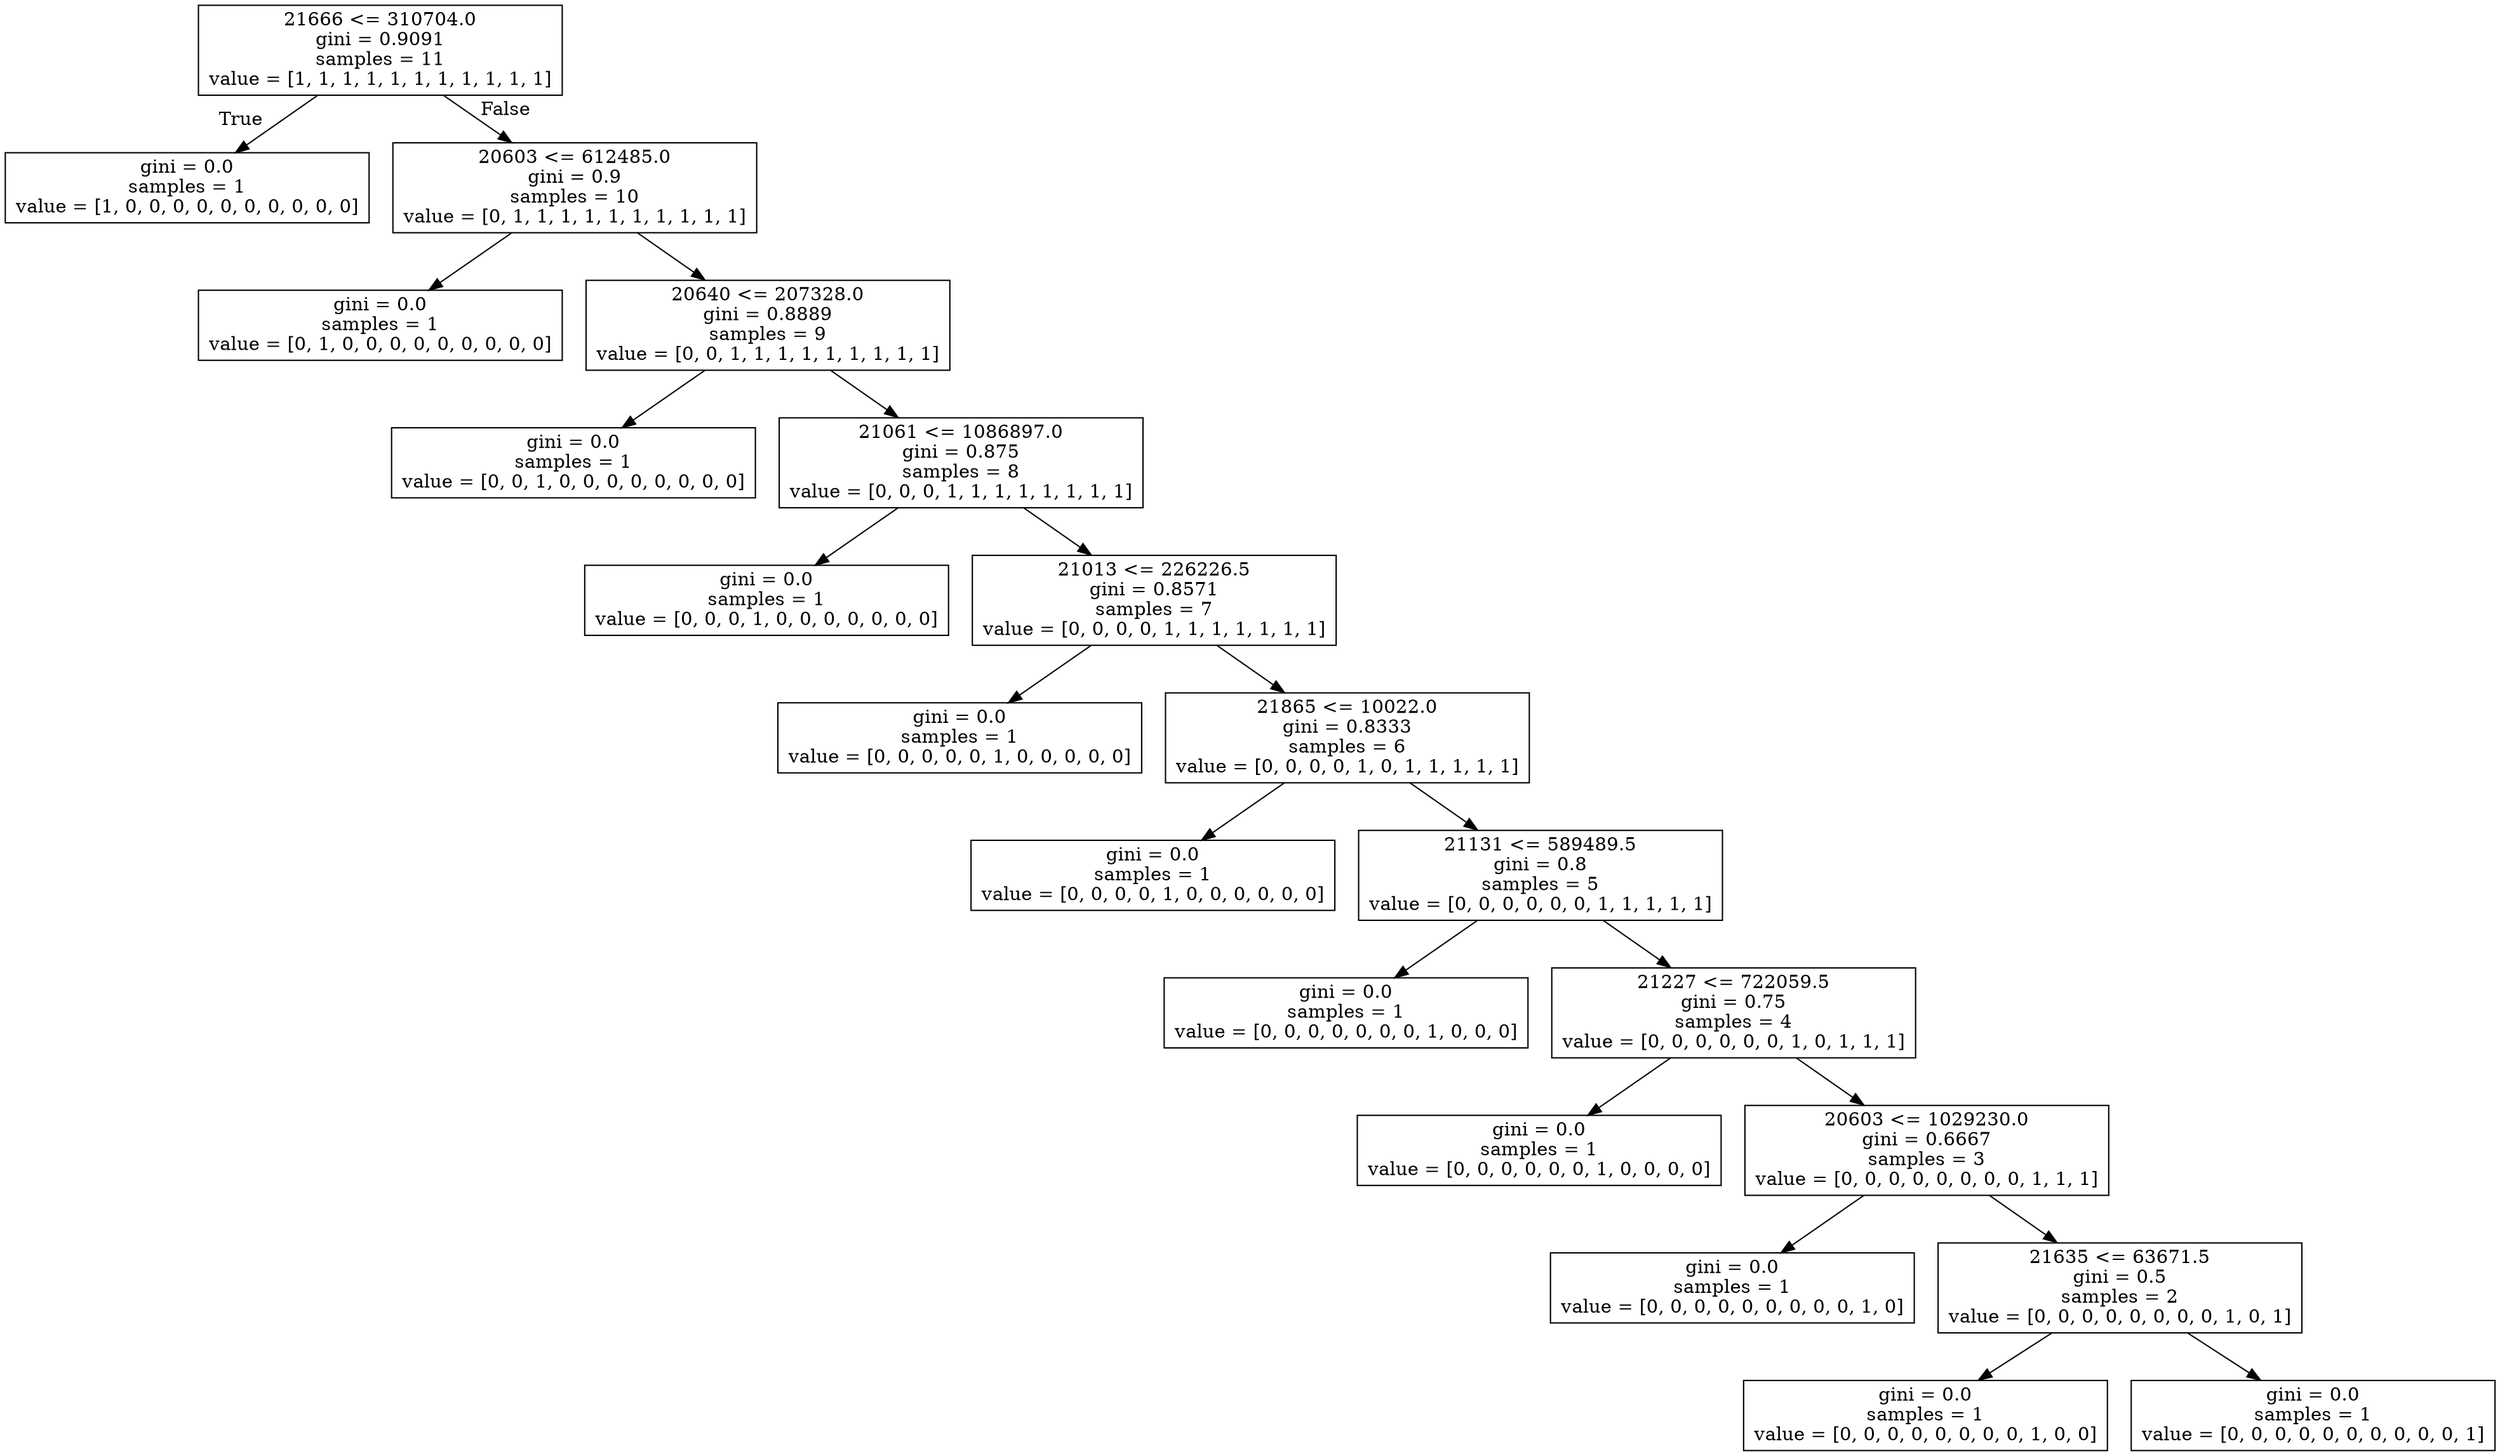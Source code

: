 digraph Tree {
node [shape=box] ;
0 [label="21666 <= 310704.0\ngini = 0.9091\nsamples = 11\nvalue = [1, 1, 1, 1, 1, 1, 1, 1, 1, 1, 1]"] ;
1 [label="gini = 0.0\nsamples = 1\nvalue = [1, 0, 0, 0, 0, 0, 0, 0, 0, 0, 0]"] ;
0 -> 1 [labeldistance=2.5, labelangle=45, headlabel="True"] ;
2 [label="20603 <= 612485.0\ngini = 0.9\nsamples = 10\nvalue = [0, 1, 1, 1, 1, 1, 1, 1, 1, 1, 1]"] ;
0 -> 2 [labeldistance=2.5, labelangle=-45, headlabel="False"] ;
3 [label="gini = 0.0\nsamples = 1\nvalue = [0, 1, 0, 0, 0, 0, 0, 0, 0, 0, 0]"] ;
2 -> 3 ;
4 [label="20640 <= 207328.0\ngini = 0.8889\nsamples = 9\nvalue = [0, 0, 1, 1, 1, 1, 1, 1, 1, 1, 1]"] ;
2 -> 4 ;
5 [label="gini = 0.0\nsamples = 1\nvalue = [0, 0, 1, 0, 0, 0, 0, 0, 0, 0, 0]"] ;
4 -> 5 ;
6 [label="21061 <= 1086897.0\ngini = 0.875\nsamples = 8\nvalue = [0, 0, 0, 1, 1, 1, 1, 1, 1, 1, 1]"] ;
4 -> 6 ;
7 [label="gini = 0.0\nsamples = 1\nvalue = [0, 0, 0, 1, 0, 0, 0, 0, 0, 0, 0]"] ;
6 -> 7 ;
8 [label="21013 <= 226226.5\ngini = 0.8571\nsamples = 7\nvalue = [0, 0, 0, 0, 1, 1, 1, 1, 1, 1, 1]"] ;
6 -> 8 ;
9 [label="gini = 0.0\nsamples = 1\nvalue = [0, 0, 0, 0, 0, 1, 0, 0, 0, 0, 0]"] ;
8 -> 9 ;
10 [label="21865 <= 10022.0\ngini = 0.8333\nsamples = 6\nvalue = [0, 0, 0, 0, 1, 0, 1, 1, 1, 1, 1]"] ;
8 -> 10 ;
11 [label="gini = 0.0\nsamples = 1\nvalue = [0, 0, 0, 0, 1, 0, 0, 0, 0, 0, 0]"] ;
10 -> 11 ;
12 [label="21131 <= 589489.5\ngini = 0.8\nsamples = 5\nvalue = [0, 0, 0, 0, 0, 0, 1, 1, 1, 1, 1]"] ;
10 -> 12 ;
13 [label="gini = 0.0\nsamples = 1\nvalue = [0, 0, 0, 0, 0, 0, 0, 1, 0, 0, 0]"] ;
12 -> 13 ;
14 [label="21227 <= 722059.5\ngini = 0.75\nsamples = 4\nvalue = [0, 0, 0, 0, 0, 0, 1, 0, 1, 1, 1]"] ;
12 -> 14 ;
15 [label="gini = 0.0\nsamples = 1\nvalue = [0, 0, 0, 0, 0, 0, 1, 0, 0, 0, 0]"] ;
14 -> 15 ;
16 [label="20603 <= 1029230.0\ngini = 0.6667\nsamples = 3\nvalue = [0, 0, 0, 0, 0, 0, 0, 0, 1, 1, 1]"] ;
14 -> 16 ;
17 [label="gini = 0.0\nsamples = 1\nvalue = [0, 0, 0, 0, 0, 0, 0, 0, 0, 1, 0]"] ;
16 -> 17 ;
18 [label="21635 <= 63671.5\ngini = 0.5\nsamples = 2\nvalue = [0, 0, 0, 0, 0, 0, 0, 0, 1, 0, 1]"] ;
16 -> 18 ;
19 [label="gini = 0.0\nsamples = 1\nvalue = [0, 0, 0, 0, 0, 0, 0, 0, 1, 0, 0]"] ;
18 -> 19 ;
20 [label="gini = 0.0\nsamples = 1\nvalue = [0, 0, 0, 0, 0, 0, 0, 0, 0, 0, 1]"] ;
18 -> 20 ;
}